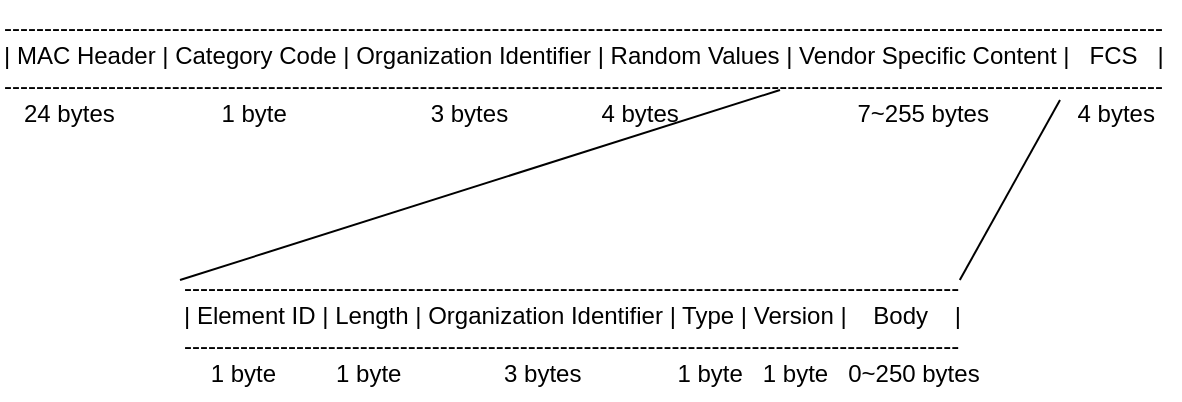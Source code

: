 <mxfile version="15.8.7" type="device"><diagram id="AU4-bsEN1SN2-3rDzk8P" name="Page-1"><mxGraphModel dx="1352" dy="878" grid="1" gridSize="10" guides="1" tooltips="1" connect="1" arrows="1" fold="1" page="1" pageScale="1" pageWidth="850" pageHeight="1100" math="0" shadow="0"><root><mxCell id="0"/><mxCell id="1" parent="0"/><mxCell id="pj0-GMiztoqM7LtWg4eK-3" value="-------------------------------------------------------------------------------------------------------------------------------------------------&lt;br&gt;| MAC Header | Category Code | Organization Identifier | Random Values | Vendor Specific Content |&amp;nbsp; &amp;nbsp;FCS&amp;nbsp; &amp;nbsp;|&lt;br&gt;-------------------------------------------------------------------------------------------------------------------------------------------------&lt;br&gt;&lt;div&gt;&lt;span&gt;&amp;nbsp; &amp;nbsp;24 bytes&amp;nbsp; &amp;nbsp; &amp;nbsp; &amp;nbsp; &amp;nbsp; &amp;nbsp; &amp;nbsp; &amp;nbsp; 1 byte&amp;nbsp; &amp;nbsp; &amp;nbsp; &amp;nbsp; &amp;nbsp; &amp;nbsp; &amp;nbsp; &lt;span style=&quot;white-space: pre&quot;&gt;&#9;&lt;/span&gt;3 bytes&amp;nbsp; &amp;nbsp; &amp;nbsp; &amp;nbsp; &amp;nbsp; &amp;nbsp; &amp;nbsp;&amp;nbsp;4 bytes&lt;span style=&quot;white-space: pre&quot;&gt;&#9;&lt;/span&gt;&lt;span style=&quot;white-space: pre&quot;&gt;&#9;&lt;/span&gt;&amp;nbsp; &amp;nbsp; &amp;nbsp; &amp;nbsp; &amp;nbsp; &amp;nbsp; &amp;nbsp;&lt;span style=&quot;white-space: pre&quot;&gt;&#9;&lt;/span&gt;7~255 bytes&amp;nbsp; &amp;nbsp; &amp;nbsp; &amp;nbsp;&lt;span style=&quot;white-space: pre&quot;&gt;&#9;&lt;/span&gt; 4 bytes&lt;/span&gt;&lt;/div&gt;" style="text;whiteSpace=wrap;html=1;" vertex="1" parent="1"><mxGeometry x="150" y="170" width="590" height="90" as="geometry"/></mxCell><mxCell id="pj0-GMiztoqM7LtWg4eK-4" value="-------------------------------------------------------------------------------------------------&lt;br&gt;| Element ID | Length | Organization Identifier | Type | Version |&amp;nbsp; &amp;nbsp; Body&amp;nbsp; &amp;nbsp; |&lt;br&gt;-------------------------------------------------------------------------------------------------&lt;br&gt;&amp;nbsp; &amp;nbsp; 1 byte&amp;nbsp; &amp;nbsp; &amp;nbsp; &amp;nbsp; &amp;nbsp;1 byte&amp;nbsp; &amp;nbsp; &amp;nbsp; &amp;nbsp; &amp;nbsp; &amp;nbsp; &lt;span style=&quot;white-space: pre&quot;&gt;&#9;&lt;/span&gt;3 bytes&amp;nbsp; &amp;nbsp; &amp;nbsp; &amp;nbsp; &amp;nbsp;&lt;span style=&quot;white-space: pre&quot;&gt;&#9;&lt;/span&gt;&amp;nbsp; 1 byte&amp;nbsp; &amp;nbsp;1 byte&amp;nbsp; &amp;nbsp;0~250 bytes" style="text;whiteSpace=wrap;html=1;" vertex="1" parent="1"><mxGeometry x="240" y="300" width="410" height="70" as="geometry"/></mxCell><mxCell id="pj0-GMiztoqM7LtWg4eK-5" value="" style="endArrow=none;html=1;rounded=0;" edge="1" parent="1"><mxGeometry width="50" height="50" relative="1" as="geometry"><mxPoint x="240" y="310" as="sourcePoint"/><mxPoint x="540" y="215" as="targetPoint"/></mxGeometry></mxCell><mxCell id="pj0-GMiztoqM7LtWg4eK-7" value="" style="endArrow=none;html=1;rounded=0;exitX=0.951;exitY=0.143;exitDx=0;exitDy=0;exitPerimeter=0;" edge="1" parent="1" source="pj0-GMiztoqM7LtWg4eK-4"><mxGeometry width="50" height="50" relative="1" as="geometry"><mxPoint x="250" y="320" as="sourcePoint"/><mxPoint x="680" y="220" as="targetPoint"/></mxGeometry></mxCell></root></mxGraphModel></diagram></mxfile>